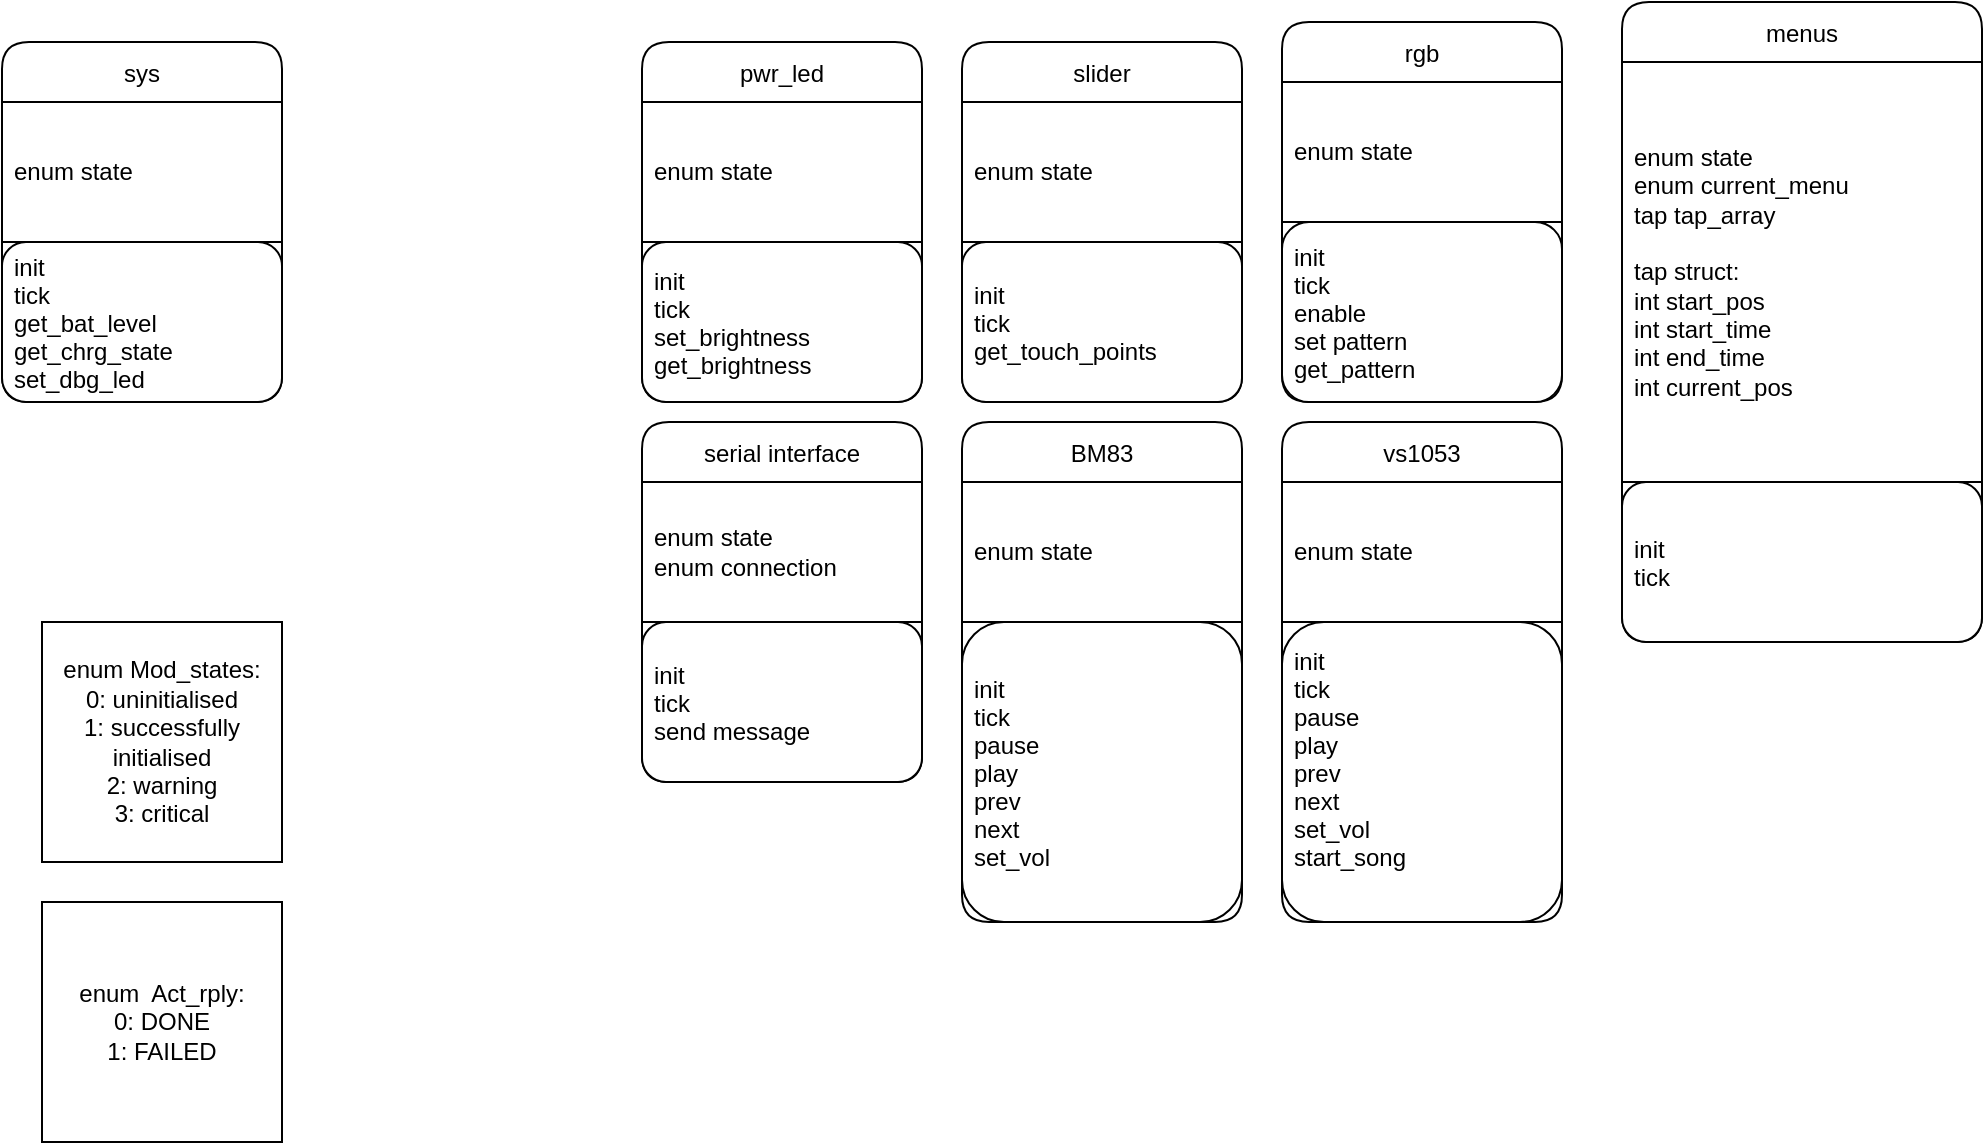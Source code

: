<mxfile>
    <diagram id="_nHkvcjzQuOdWMBOt9MY" name="Page-1">
        <mxGraphModel dx="1123" dy="785" grid="1" gridSize="10" guides="1" tooltips="1" connect="1" arrows="1" fold="1" page="1" pageScale="1" pageWidth="827" pageHeight="1169" math="0" shadow="0">
            <root>
                <mxCell id="0"/>
                <mxCell id="1" parent="0"/>
                <mxCell id="KVz2f_Uy6OTWhEKi9QGa-11" value="BM83" style="swimlane;fontStyle=0;childLayout=stackLayout;horizontal=1;startSize=30;horizontalStack=0;resizeParent=1;resizeParentMax=0;resizeLast=0;collapsible=1;marginBottom=0;rounded=1;swimlaneFillColor=default;" parent="1" vertex="1">
                    <mxGeometry x="530" y="280" width="140" height="250" as="geometry">
                        <mxRectangle x="540" y="170" width="50" height="30" as="alternateBounds"/>
                    </mxGeometry>
                </mxCell>
                <mxCell id="KVz2f_Uy6OTWhEKi9QGa-12" value="enum state" style="rounded=0;whiteSpace=wrap;html=1;align=left;spacingLeft=4" parent="KVz2f_Uy6OTWhEKi9QGa-11" vertex="1">
                    <mxGeometry y="30" width="140" height="70" as="geometry"/>
                </mxCell>
                <mxCell id="KVz2f_Uy6OTWhEKi9QGa-13" value="init&#10;tick&#10;pause&#10;play&#10;prev&#10;next&#10;set_vol" style="text;strokeColor=default;fillColor=default;align=left;verticalAlign=middle;spacingLeft=4;spacingRight=4;overflow=hidden;points=[[0,0.5],[1,0.5]];portConstraint=eastwest;rotatable=0;rounded=1;shadow=0;" parent="KVz2f_Uy6OTWhEKi9QGa-11" vertex="1">
                    <mxGeometry y="100" width="140" height="150" as="geometry"/>
                </mxCell>
                <mxCell id="KVz2f_Uy6OTWhEKi9QGa-14" value="enum Mod_states:&lt;br&gt;0: uninitialised&lt;br&gt;1: successfully initialised&lt;br&gt;2: warning&lt;br&gt;3: critical" style="rounded=0;whiteSpace=wrap;html=1;" parent="1" vertex="1">
                    <mxGeometry x="70" y="380" width="120" height="120" as="geometry"/>
                </mxCell>
                <mxCell id="KVz2f_Uy6OTWhEKi9QGa-15" value="sys" style="swimlane;fontStyle=0;childLayout=stackLayout;horizontal=1;startSize=30;horizontalStack=0;resizeParent=1;resizeParentMax=0;resizeLast=0;collapsible=1;marginBottom=0;rounded=1;swimlaneFillColor=default;" parent="1" vertex="1">
                    <mxGeometry x="50" y="90" width="140" height="180" as="geometry">
                        <mxRectangle x="540" y="170" width="50" height="30" as="alternateBounds"/>
                    </mxGeometry>
                </mxCell>
                <mxCell id="KVz2f_Uy6OTWhEKi9QGa-16" value="enum state" style="rounded=0;whiteSpace=wrap;html=1;align=left;spacingLeft=4" parent="KVz2f_Uy6OTWhEKi9QGa-15" vertex="1">
                    <mxGeometry y="30" width="140" height="70" as="geometry"/>
                </mxCell>
                <mxCell id="KVz2f_Uy6OTWhEKi9QGa-17" value="init&#10;tick&#10;get_bat_level&#10;get_chrg_state&#10;set_dbg_led" style="text;strokeColor=default;fillColor=default;align=left;verticalAlign=middle;spacingLeft=4;spacingRight=4;overflow=hidden;points=[[0,0.5],[1,0.5]];portConstraint=eastwest;rotatable=0;rounded=1;shadow=0;" parent="KVz2f_Uy6OTWhEKi9QGa-15" vertex="1">
                    <mxGeometry y="100" width="140" height="80" as="geometry"/>
                </mxCell>
                <mxCell id="KVz2f_Uy6OTWhEKi9QGa-18" value="pwr_led" style="swimlane;fontStyle=0;childLayout=stackLayout;horizontal=1;startSize=30;horizontalStack=0;resizeParent=1;resizeParentMax=0;resizeLast=0;collapsible=1;marginBottom=0;rounded=1;swimlaneFillColor=default;" parent="1" vertex="1">
                    <mxGeometry x="370" y="90" width="140" height="180" as="geometry">
                        <mxRectangle x="540" y="170" width="50" height="30" as="alternateBounds"/>
                    </mxGeometry>
                </mxCell>
                <mxCell id="KVz2f_Uy6OTWhEKi9QGa-19" value="enum state" style="rounded=0;whiteSpace=wrap;html=1;align=left;spacingLeft=4" parent="KVz2f_Uy6OTWhEKi9QGa-18" vertex="1">
                    <mxGeometry y="30" width="140" height="70" as="geometry"/>
                </mxCell>
                <mxCell id="KVz2f_Uy6OTWhEKi9QGa-20" value="init&#10;tick&#10;set_brightness&#10;get_brightness" style="text;strokeColor=default;fillColor=default;align=left;verticalAlign=middle;spacingLeft=4;spacingRight=4;overflow=hidden;points=[[0,0.5],[1,0.5]];portConstraint=eastwest;rotatable=0;rounded=1;shadow=0;" parent="KVz2f_Uy6OTWhEKi9QGa-18" vertex="1">
                    <mxGeometry y="100" width="140" height="80" as="geometry"/>
                </mxCell>
                <mxCell id="KVz2f_Uy6OTWhEKi9QGa-24" value="vs1053" style="swimlane;fontStyle=0;childLayout=stackLayout;horizontal=1;startSize=30;horizontalStack=0;resizeParent=1;resizeParentMax=0;resizeLast=0;collapsible=1;marginBottom=0;rounded=1;swimlaneFillColor=default;" parent="1" vertex="1">
                    <mxGeometry x="690" y="280" width="140" height="250" as="geometry">
                        <mxRectangle x="540" y="170" width="50" height="30" as="alternateBounds"/>
                    </mxGeometry>
                </mxCell>
                <mxCell id="KVz2f_Uy6OTWhEKi9QGa-25" value="enum state" style="rounded=0;whiteSpace=wrap;html=1;align=left;spacingLeft=4" parent="KVz2f_Uy6OTWhEKi9QGa-24" vertex="1">
                    <mxGeometry y="30" width="140" height="70" as="geometry"/>
                </mxCell>
                <mxCell id="KVz2f_Uy6OTWhEKi9QGa-26" value="init&#10;tick&#10;pause &#10;play&#10;prev&#10;next&#10;set_vol&#10;start_song&#10;" style="text;strokeColor=default;fillColor=default;align=left;verticalAlign=middle;spacingLeft=4;spacingRight=4;overflow=hidden;points=[[0,0.5],[1,0.5]];portConstraint=eastwest;rotatable=0;rounded=1;shadow=0;" parent="KVz2f_Uy6OTWhEKi9QGa-24" vertex="1">
                    <mxGeometry y="100" width="140" height="150" as="geometry"/>
                </mxCell>
                <mxCell id="KVz2f_Uy6OTWhEKi9QGa-27" value="rgb" style="swimlane;fontStyle=0;childLayout=stackLayout;horizontal=1;startSize=30;horizontalStack=0;resizeParent=1;resizeParentMax=0;resizeLast=0;collapsible=1;marginBottom=0;rounded=1;swimlaneFillColor=default;" parent="1" vertex="1">
                    <mxGeometry x="690" y="80" width="140" height="190" as="geometry">
                        <mxRectangle x="540" y="170" width="50" height="30" as="alternateBounds"/>
                    </mxGeometry>
                </mxCell>
                <mxCell id="KVz2f_Uy6OTWhEKi9QGa-28" value="enum state" style="rounded=0;whiteSpace=wrap;html=1;align=left;spacingLeft=4" parent="KVz2f_Uy6OTWhEKi9QGa-27" vertex="1">
                    <mxGeometry y="30" width="140" height="70" as="geometry"/>
                </mxCell>
                <mxCell id="KVz2f_Uy6OTWhEKi9QGa-29" value="init&#10;tick&#10;enable&#10;set pattern&#10;get_pattern" style="text;strokeColor=default;fillColor=default;align=left;verticalAlign=middle;spacingLeft=4;spacingRight=4;overflow=hidden;points=[[0,0.5],[1,0.5]];portConstraint=eastwest;rotatable=0;rounded=1;shadow=0;" parent="KVz2f_Uy6OTWhEKi9QGa-27" vertex="1">
                    <mxGeometry y="100" width="140" height="90" as="geometry"/>
                </mxCell>
                <mxCell id="KVz2f_Uy6OTWhEKi9QGa-30" value="menus" style="swimlane;fontStyle=0;childLayout=stackLayout;horizontal=1;startSize=30;horizontalStack=0;resizeParent=1;resizeParentMax=0;resizeLast=0;collapsible=1;marginBottom=0;rounded=1;swimlaneFillColor=default;" parent="1" vertex="1">
                    <mxGeometry x="860" y="70" width="180" height="320" as="geometry">
                        <mxRectangle x="540" y="170" width="50" height="30" as="alternateBounds"/>
                    </mxGeometry>
                </mxCell>
                <mxCell id="KVz2f_Uy6OTWhEKi9QGa-31" value="enum state&lt;br&gt;enum current_menu&lt;br&gt;tap tap_array&lt;br&gt;&lt;br&gt;tap struct:&lt;br&gt;int start_pos&lt;br&gt;int start_time&lt;br&gt;int end_time&lt;br&gt;int current_pos" style="rounded=0;whiteSpace=wrap;html=1;align=left;spacingLeft=4" parent="KVz2f_Uy6OTWhEKi9QGa-30" vertex="1">
                    <mxGeometry y="30" width="180" height="210" as="geometry"/>
                </mxCell>
                <mxCell id="KVz2f_Uy6OTWhEKi9QGa-32" value="init&#10;tick" style="text;strokeColor=default;fillColor=default;align=left;verticalAlign=middle;spacingLeft=4;spacingRight=4;overflow=hidden;points=[[0,0.5],[1,0.5]];portConstraint=eastwest;rotatable=0;rounded=1;shadow=0;" parent="KVz2f_Uy6OTWhEKi9QGa-30" vertex="1">
                    <mxGeometry y="240" width="180" height="80" as="geometry"/>
                </mxCell>
                <mxCell id="KVz2f_Uy6OTWhEKi9QGa-33" value="slider" style="swimlane;fontStyle=0;childLayout=stackLayout;horizontal=1;startSize=30;horizontalStack=0;resizeParent=1;resizeParentMax=0;resizeLast=0;collapsible=1;marginBottom=0;rounded=1;swimlaneFillColor=default;" parent="1" vertex="1">
                    <mxGeometry x="530" y="90" width="140" height="180" as="geometry">
                        <mxRectangle x="540" y="170" width="50" height="30" as="alternateBounds"/>
                    </mxGeometry>
                </mxCell>
                <mxCell id="KVz2f_Uy6OTWhEKi9QGa-34" value="enum state" style="rounded=0;whiteSpace=wrap;html=1;align=left;spacingLeft=4" parent="KVz2f_Uy6OTWhEKi9QGa-33" vertex="1">
                    <mxGeometry y="30" width="140" height="70" as="geometry"/>
                </mxCell>
                <mxCell id="KVz2f_Uy6OTWhEKi9QGa-35" value="init&#10;tick&#10;get_touch_points" style="text;strokeColor=default;fillColor=default;align=left;verticalAlign=middle;spacingLeft=4;spacingRight=4;overflow=hidden;points=[[0,0.5],[1,0.5]];portConstraint=eastwest;rotatable=0;rounded=1;shadow=0;" parent="KVz2f_Uy6OTWhEKi9QGa-33" vertex="1">
                    <mxGeometry y="100" width="140" height="80" as="geometry"/>
                </mxCell>
                <mxCell id="KVz2f_Uy6OTWhEKi9QGa-36" value="serial interface" style="swimlane;fontStyle=0;childLayout=stackLayout;horizontal=1;startSize=30;horizontalStack=0;resizeParent=1;resizeParentMax=0;resizeLast=0;collapsible=1;marginBottom=0;rounded=1;swimlaneFillColor=default;" parent="1" vertex="1">
                    <mxGeometry x="370" y="280" width="140" height="180" as="geometry">
                        <mxRectangle x="540" y="170" width="50" height="30" as="alternateBounds"/>
                    </mxGeometry>
                </mxCell>
                <mxCell id="KVz2f_Uy6OTWhEKi9QGa-37" value="enum state&lt;br&gt;enum connection" style="rounded=0;whiteSpace=wrap;html=1;align=left;spacingLeft=4" parent="KVz2f_Uy6OTWhEKi9QGa-36" vertex="1">
                    <mxGeometry y="30" width="140" height="70" as="geometry"/>
                </mxCell>
                <mxCell id="KVz2f_Uy6OTWhEKi9QGa-38" value="init&#10;tick&#10;send message" style="text;strokeColor=default;fillColor=default;align=left;verticalAlign=middle;spacingLeft=4;spacingRight=4;overflow=hidden;points=[[0,0.5],[1,0.5]];portConstraint=eastwest;rotatable=0;rounded=1;shadow=0;" parent="KVz2f_Uy6OTWhEKi9QGa-36" vertex="1">
                    <mxGeometry y="100" width="140" height="80" as="geometry"/>
                </mxCell>
                <mxCell id="2" value="enum&amp;nbsp; Act_rply:&lt;br&gt;0: DONE&lt;br&gt;1: FAILED" style="rounded=0;whiteSpace=wrap;html=1;" parent="1" vertex="1">
                    <mxGeometry x="70" y="520" width="120" height="120" as="geometry"/>
                </mxCell>
            </root>
        </mxGraphModel>
    </diagram>
</mxfile>